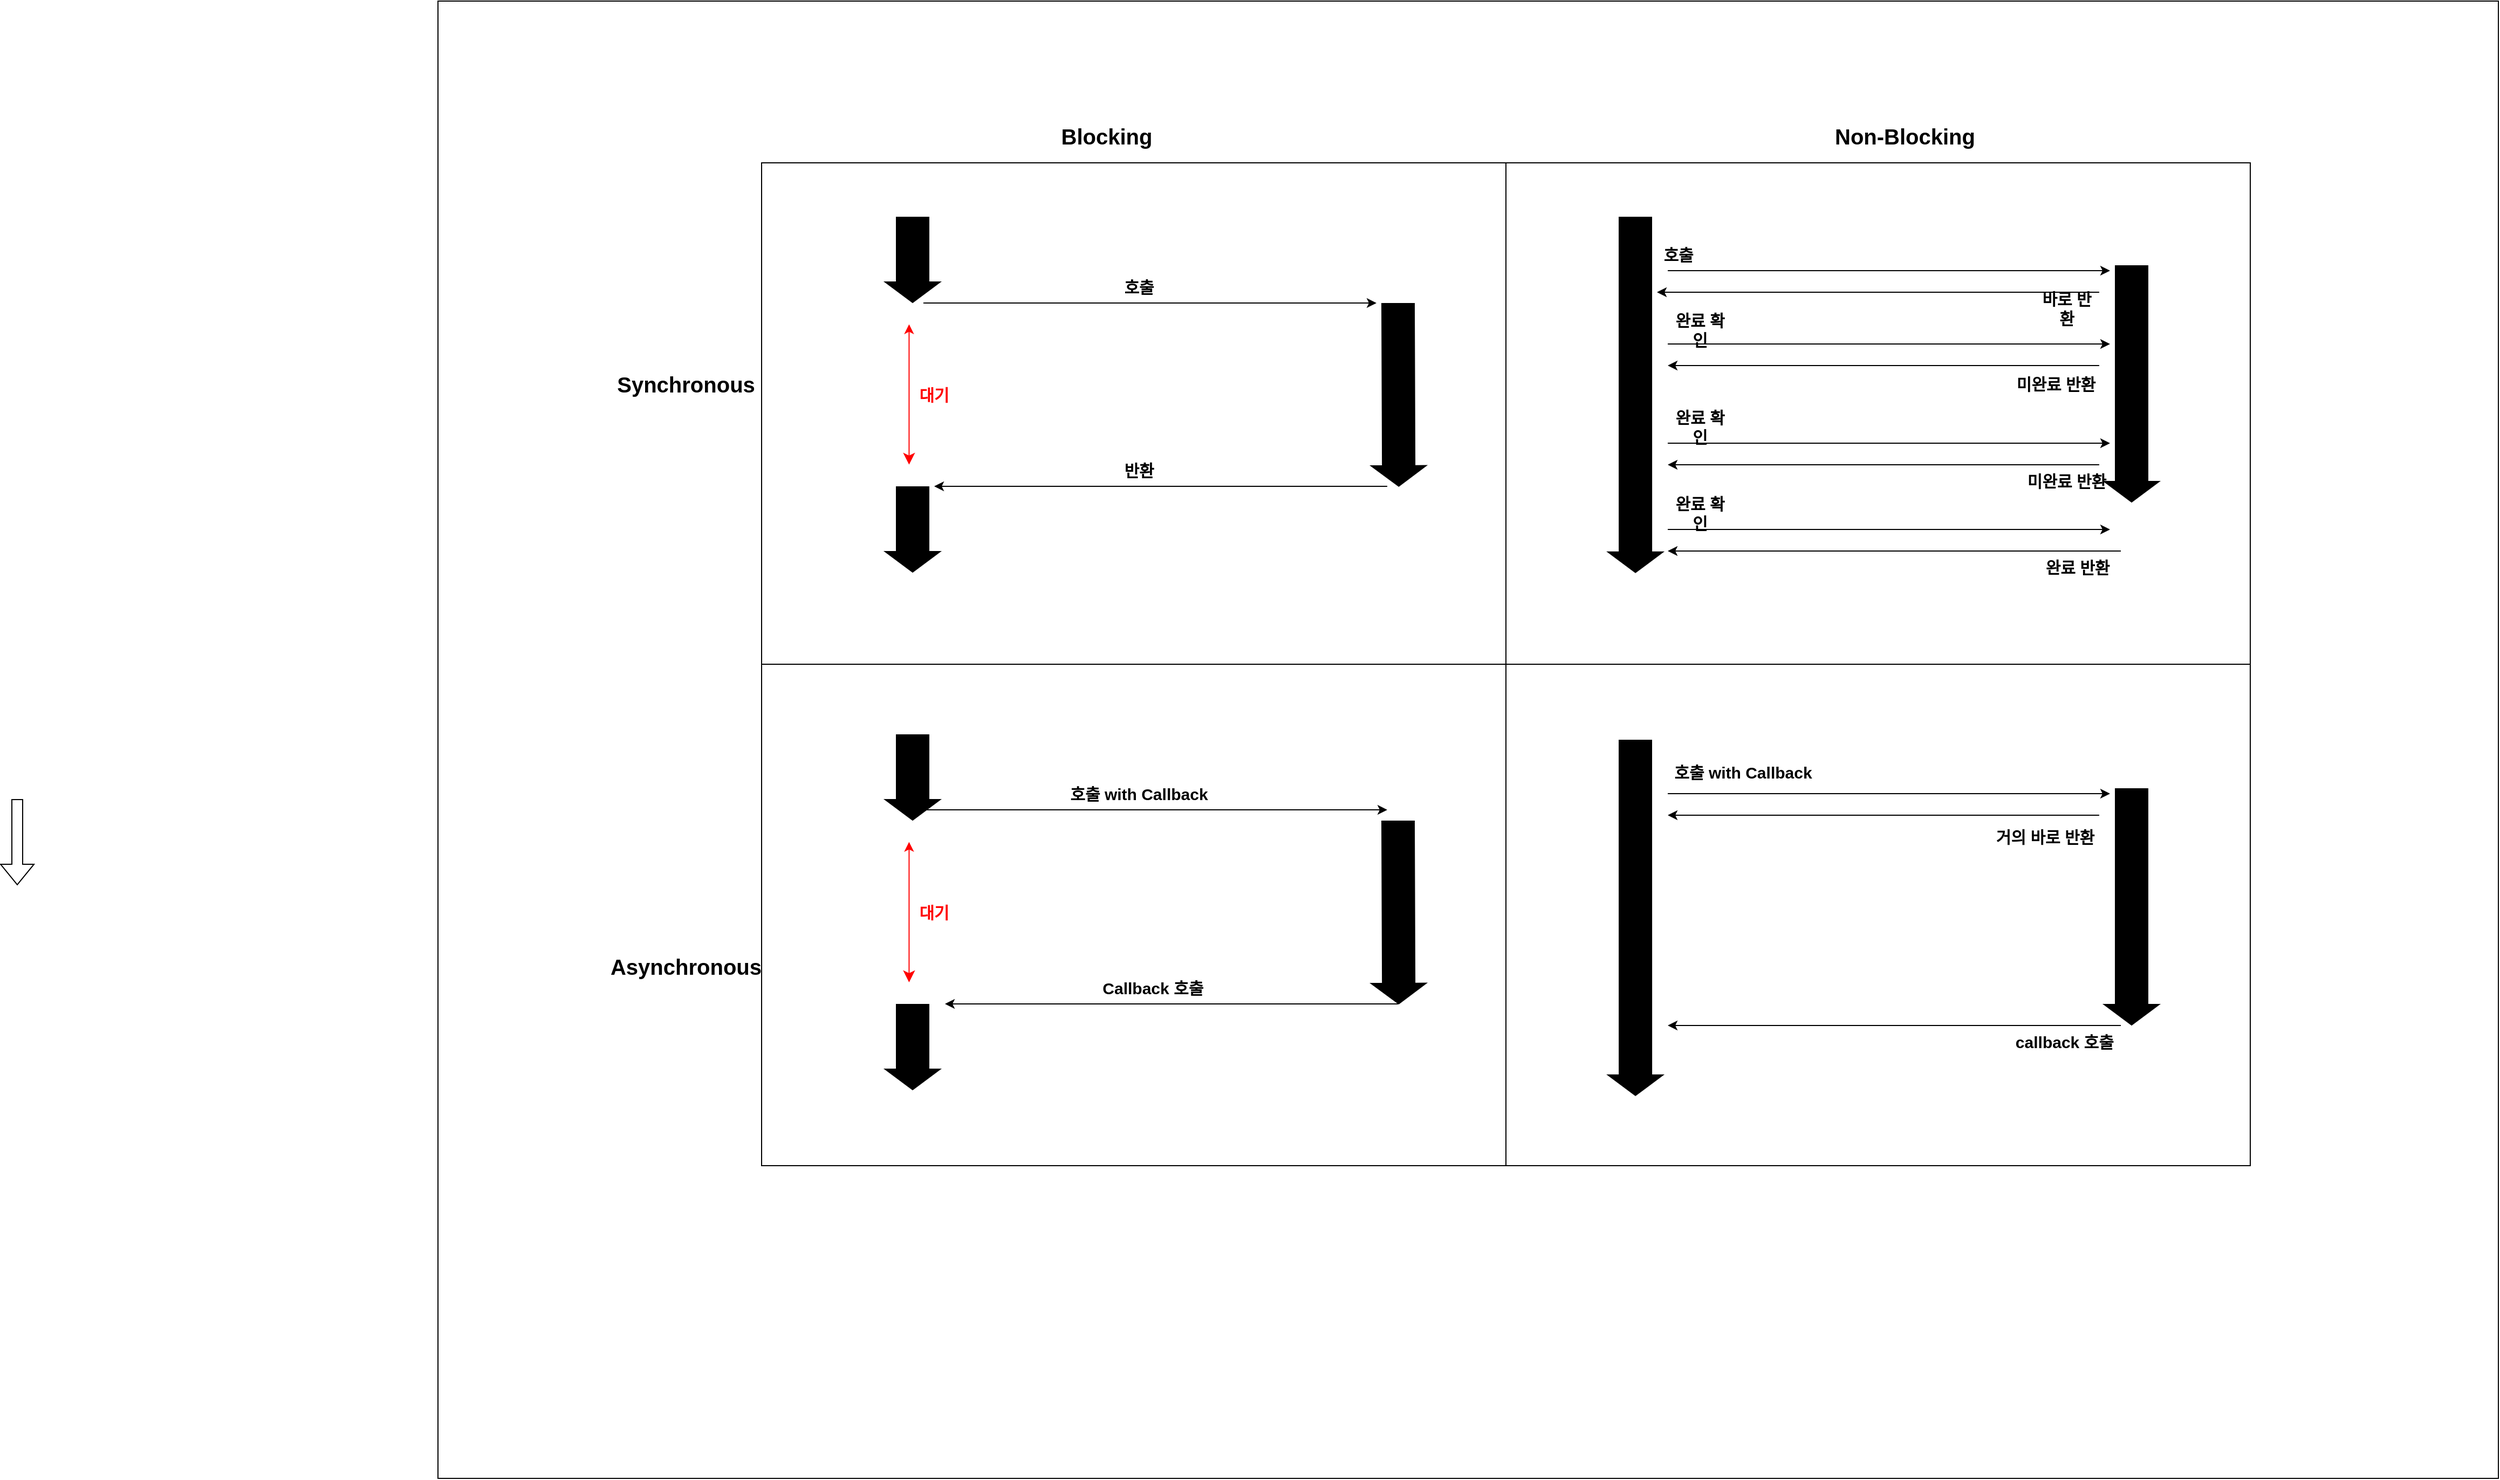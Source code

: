 <mxfile version="20.0.2" type="github"><diagram id="9GjAzQ_MQD_bmI8rPxt2" name="Page-1"><mxGraphModel dx="3546" dy="2207" grid="1" gridSize="10" guides="1" tooltips="1" connect="1" arrows="1" fold="1" page="1" pageScale="1" pageWidth="827" pageHeight="1169" math="0" shadow="0"><root><mxCell id="0"/><mxCell id="1" parent="0"/><mxCell id="zv9RMdwhtZbl4n2h7zKf-51" value="" style="rounded=0;whiteSpace=wrap;html=1;fontSize=15;fontColor=#FF0000;" vertex="1" parent="1"><mxGeometry x="-970" y="-100" width="1910" height="1370" as="geometry"/></mxCell><mxCell id="E8TJvpbb9usJtptrCl2P-3" value="" style="rounded=0;whiteSpace=wrap;html=1;" parent="1" vertex="1"><mxGeometry x="-670" y="50" width="1380" height="930" as="geometry"/></mxCell><mxCell id="87GqHbUhc2ajmrCI9H1D-1" value="" style="endArrow=none;html=1;rounded=0;entryX=0.5;entryY=0;entryDx=0;entryDy=0;exitX=0.5;exitY=1;exitDx=0;exitDy=0;" parent="1" source="E8TJvpbb9usJtptrCl2P-3" target="E8TJvpbb9usJtptrCl2P-3" edge="1"><mxGeometry width="50" height="50" relative="1" as="geometry"><mxPoint x="-240" y="580" as="sourcePoint"/><mxPoint x="-190" y="530" as="targetPoint"/></mxGeometry></mxCell><mxCell id="87GqHbUhc2ajmrCI9H1D-2" value="" style="endArrow=none;html=1;rounded=0;exitX=0;exitY=0.5;exitDx=0;exitDy=0;entryX=1;entryY=0.5;entryDx=0;entryDy=0;" parent="1" source="E8TJvpbb9usJtptrCl2P-3" target="E8TJvpbb9usJtptrCl2P-3" edge="1"><mxGeometry width="50" height="50" relative="1" as="geometry"><mxPoint x="-240" y="580" as="sourcePoint"/><mxPoint x="-190" y="530" as="targetPoint"/></mxGeometry></mxCell><mxCell id="87GqHbUhc2ajmrCI9H1D-3" value="&lt;font style=&quot;font-size: 20px;&quot;&gt;&lt;b&gt;Blocking&lt;/b&gt;&lt;/font&gt;" style="text;html=1;strokeColor=none;fillColor=none;align=center;verticalAlign=middle;whiteSpace=wrap;rounded=0;" parent="1" vertex="1"><mxGeometry x="-380" y="10" width="60" height="30" as="geometry"/></mxCell><mxCell id="87GqHbUhc2ajmrCI9H1D-7" value="&lt;font style=&quot;font-size: 20px;&quot;&gt;&lt;b&gt;Non-Blocking&lt;/b&gt;&lt;/font&gt;" style="text;html=1;strokeColor=none;fillColor=none;align=center;verticalAlign=middle;whiteSpace=wrap;rounded=0;" parent="1" vertex="1"><mxGeometry x="310" y="10" width="160" height="30" as="geometry"/></mxCell><mxCell id="87GqHbUhc2ajmrCI9H1D-8" value="&lt;font style=&quot;font-size: 20px;&quot;&gt;&lt;b&gt;Synchronous&lt;/b&gt;&lt;/font&gt;" style="text;html=1;strokeColor=none;fillColor=none;align=center;verticalAlign=middle;whiteSpace=wrap;rounded=0;" parent="1" vertex="1"><mxGeometry x="-770" y="240" width="60" height="30" as="geometry"/></mxCell><mxCell id="87GqHbUhc2ajmrCI9H1D-12" value="&lt;font style=&quot;font-size: 20px;&quot;&gt;&lt;b&gt;Asynchronous&lt;/b&gt;&lt;/font&gt;" style="text;html=1;strokeColor=none;fillColor=none;align=center;verticalAlign=middle;whiteSpace=wrap;rounded=0;" parent="1" vertex="1"><mxGeometry x="-770" y="780" width="60" height="30" as="geometry"/></mxCell><mxCell id="87GqHbUhc2ajmrCI9H1D-14" value="" style="shape=flexArrow;endArrow=classic;html=1;rounded=0;fontSize=20;" parent="1" edge="1"><mxGeometry width="50" height="50" relative="1" as="geometry"><mxPoint x="-1360" y="640" as="sourcePoint"/><mxPoint x="-1360" y="720" as="targetPoint"/></mxGeometry></mxCell><mxCell id="87GqHbUhc2ajmrCI9H1D-15" value="" style="shape=flexArrow;endArrow=classic;html=1;rounded=0;fontSize=20;strokeWidth=1;endSize=6;startSize=8;width=30;fillColor=#000000;" parent="1" edge="1"><mxGeometry width="50" height="50" relative="1" as="geometry"><mxPoint x="-530.0" y="100" as="sourcePoint"/><mxPoint x="-530.0" y="180" as="targetPoint"/></mxGeometry></mxCell><mxCell id="87GqHbUhc2ajmrCI9H1D-16" value="" style="shape=flexArrow;endArrow=classic;html=1;rounded=0;fontSize=20;width=30;fillColor=#000000;" parent="1" edge="1"><mxGeometry width="50" height="50" relative="1" as="geometry"><mxPoint x="-530.0" y="350" as="sourcePoint"/><mxPoint x="-530.0" y="430" as="targetPoint"/></mxGeometry></mxCell><mxCell id="87GqHbUhc2ajmrCI9H1D-17" value="" style="shape=flexArrow;endArrow=classic;html=1;rounded=0;fontSize=20;entryX=0.428;entryY=0.323;entryDx=0;entryDy=0;entryPerimeter=0;width=30;fillColor=#000000;" parent="1" target="E8TJvpbb9usJtptrCl2P-3" edge="1"><mxGeometry width="50" height="50" relative="1" as="geometry"><mxPoint x="-80" y="180.0" as="sourcePoint"/><mxPoint x="-80" y="260.0" as="targetPoint"/></mxGeometry></mxCell><mxCell id="zv9RMdwhtZbl4n2h7zKf-1" value="" style="endArrow=classic;html=1;rounded=0;" edge="1" parent="1"><mxGeometry width="50" height="50" relative="1" as="geometry"><mxPoint x="-520" y="180" as="sourcePoint"/><mxPoint x="-100" y="180" as="targetPoint"/></mxGeometry></mxCell><mxCell id="zv9RMdwhtZbl4n2h7zKf-2" value="" style="endArrow=classic;html=1;rounded=0;" edge="1" parent="1"><mxGeometry width="50" height="50" relative="1" as="geometry"><mxPoint x="-90" y="350" as="sourcePoint"/><mxPoint x="-510" y="350" as="targetPoint"/></mxGeometry></mxCell><mxCell id="zv9RMdwhtZbl4n2h7zKf-3" value="" style="shape=flexArrow;endArrow=classic;html=1;rounded=0;fontSize=20;entryX=0.587;entryY=0.409;entryDx=0;entryDy=0;entryPerimeter=0;width=30;fillColor=#000000;" edge="1" parent="1" target="E8TJvpbb9usJtptrCl2P-3"><mxGeometry width="50" height="50" relative="1" as="geometry"><mxPoint x="140" y="100" as="sourcePoint"/><mxPoint x="140" y="180" as="targetPoint"/></mxGeometry></mxCell><mxCell id="zv9RMdwhtZbl4n2h7zKf-5" value="" style="shape=flexArrow;endArrow=classic;html=1;rounded=0;fontSize=20;width=30;fillColor=#000000;" edge="1" parent="1"><mxGeometry width="50" height="50" relative="1" as="geometry"><mxPoint x="600" y="145" as="sourcePoint"/><mxPoint x="600" y="365" as="targetPoint"/></mxGeometry></mxCell><mxCell id="zv9RMdwhtZbl4n2h7zKf-6" value="" style="endArrow=classic;html=1;rounded=0;" edge="1" parent="1"><mxGeometry width="50" height="50" relative="1" as="geometry"><mxPoint x="170" y="150" as="sourcePoint"/><mxPoint x="580" y="150" as="targetPoint"/></mxGeometry></mxCell><mxCell id="zv9RMdwhtZbl4n2h7zKf-7" value="" style="endArrow=classic;html=1;rounded=0;" edge="1" parent="1"><mxGeometry width="50" height="50" relative="1" as="geometry"><mxPoint x="570" y="170" as="sourcePoint"/><mxPoint x="160" y="170" as="targetPoint"/></mxGeometry></mxCell><mxCell id="zv9RMdwhtZbl4n2h7zKf-8" value="" style="endArrow=classic;html=1;rounded=0;" edge="1" parent="1"><mxGeometry width="50" height="50" relative="1" as="geometry"><mxPoint x="170" y="218" as="sourcePoint"/><mxPoint x="580" y="218" as="targetPoint"/></mxGeometry></mxCell><mxCell id="zv9RMdwhtZbl4n2h7zKf-9" value="" style="endArrow=classic;html=1;rounded=0;" edge="1" parent="1"><mxGeometry width="50" height="50" relative="1" as="geometry"><mxPoint x="570" y="238" as="sourcePoint"/><mxPoint x="170" y="238" as="targetPoint"/></mxGeometry></mxCell><mxCell id="zv9RMdwhtZbl4n2h7zKf-12" value="" style="endArrow=classic;html=1;rounded=0;" edge="1" parent="1"><mxGeometry width="50" height="50" relative="1" as="geometry"><mxPoint x="170" y="310" as="sourcePoint"/><mxPoint x="580" y="310" as="targetPoint"/></mxGeometry></mxCell><mxCell id="zv9RMdwhtZbl4n2h7zKf-13" value="" style="endArrow=classic;html=1;rounded=0;" edge="1" parent="1"><mxGeometry width="50" height="50" relative="1" as="geometry"><mxPoint x="570" y="330" as="sourcePoint"/><mxPoint x="170" y="330" as="targetPoint"/></mxGeometry></mxCell><mxCell id="zv9RMdwhtZbl4n2h7zKf-14" value="" style="endArrow=classic;html=1;rounded=0;" edge="1" parent="1"><mxGeometry width="50" height="50" relative="1" as="geometry"><mxPoint x="170" y="390" as="sourcePoint"/><mxPoint x="580" y="390" as="targetPoint"/></mxGeometry></mxCell><mxCell id="zv9RMdwhtZbl4n2h7zKf-15" value="" style="endArrow=classic;html=1;rounded=0;" edge="1" parent="1"><mxGeometry width="50" height="50" relative="1" as="geometry"><mxPoint x="590" y="410.0" as="sourcePoint"/><mxPoint x="170" y="410" as="targetPoint"/></mxGeometry></mxCell><mxCell id="zv9RMdwhtZbl4n2h7zKf-16" value="" style="shape=flexArrow;endArrow=classic;html=1;rounded=0;fontSize=20;width=30;fillColor=#000000;" edge="1" parent="1"><mxGeometry width="50" height="50" relative="1" as="geometry"><mxPoint x="-530" y="580" as="sourcePoint"/><mxPoint x="-530" y="660" as="targetPoint"/></mxGeometry></mxCell><mxCell id="zv9RMdwhtZbl4n2h7zKf-17" value="" style="shape=flexArrow;endArrow=classic;html=1;rounded=0;fontSize=20;width=30;fillColor=#000000;" edge="1" parent="1"><mxGeometry width="50" height="50" relative="1" as="geometry"><mxPoint x="-530" y="830" as="sourcePoint"/><mxPoint x="-530" y="910" as="targetPoint"/></mxGeometry></mxCell><mxCell id="zv9RMdwhtZbl4n2h7zKf-18" value="" style="shape=flexArrow;endArrow=classic;html=1;rounded=0;fontSize=20;entryX=0.428;entryY=0.323;entryDx=0;entryDy=0;entryPerimeter=0;width=30;fillColor=#000000;" edge="1" parent="1"><mxGeometry width="50" height="50" relative="1" as="geometry"><mxPoint x="-80" y="660" as="sourcePoint"/><mxPoint x="-79.36" y="830.39" as="targetPoint"/></mxGeometry></mxCell><mxCell id="zv9RMdwhtZbl4n2h7zKf-21" value="" style="endArrow=classic;html=1;rounded=0;" edge="1" parent="1"><mxGeometry width="50" height="50" relative="1" as="geometry"><mxPoint x="-520" y="650" as="sourcePoint"/><mxPoint x="-90" y="650" as="targetPoint"/></mxGeometry></mxCell><mxCell id="zv9RMdwhtZbl4n2h7zKf-22" value="" style="endArrow=classic;html=1;rounded=0;" edge="1" parent="1"><mxGeometry width="50" height="50" relative="1" as="geometry"><mxPoint x="-80" y="830" as="sourcePoint"/><mxPoint x="-500" y="830" as="targetPoint"/></mxGeometry></mxCell><mxCell id="zv9RMdwhtZbl4n2h7zKf-23" value="" style="shape=flexArrow;endArrow=classic;html=1;rounded=0;fontSize=20;entryX=0.587;entryY=0.409;entryDx=0;entryDy=0;entryPerimeter=0;width=30;fillColor=#000000;" edge="1" parent="1"><mxGeometry width="50" height="50" relative="1" as="geometry"><mxPoint x="140" y="585" as="sourcePoint"/><mxPoint x="140.06" y="915.37" as="targetPoint"/></mxGeometry></mxCell><mxCell id="zv9RMdwhtZbl4n2h7zKf-24" value="" style="shape=flexArrow;endArrow=classic;html=1;rounded=0;fontSize=20;width=30;fillColor=#000000;" edge="1" parent="1"><mxGeometry width="50" height="50" relative="1" as="geometry"><mxPoint x="600" y="630" as="sourcePoint"/><mxPoint x="600" y="850" as="targetPoint"/></mxGeometry></mxCell><mxCell id="zv9RMdwhtZbl4n2h7zKf-25" value="" style="endArrow=classic;html=1;rounded=0;" edge="1" parent="1"><mxGeometry width="50" height="50" relative="1" as="geometry"><mxPoint x="170" y="635" as="sourcePoint"/><mxPoint x="580" y="635" as="targetPoint"/></mxGeometry></mxCell><mxCell id="zv9RMdwhtZbl4n2h7zKf-26" value="" style="endArrow=classic;html=1;rounded=0;" edge="1" parent="1"><mxGeometry width="50" height="50" relative="1" as="geometry"><mxPoint x="570" y="655" as="sourcePoint"/><mxPoint x="170" y="655" as="targetPoint"/></mxGeometry></mxCell><mxCell id="zv9RMdwhtZbl4n2h7zKf-27" value="" style="endArrow=classic;html=1;rounded=0;" edge="1" parent="1"><mxGeometry width="50" height="50" relative="1" as="geometry"><mxPoint x="590" y="850" as="sourcePoint"/><mxPoint x="170" y="850" as="targetPoint"/></mxGeometry></mxCell><mxCell id="zv9RMdwhtZbl4n2h7zKf-30" value="&lt;b&gt;&lt;font style=&quot;font-size: 15px;&quot;&gt;호출&lt;/font&gt;&lt;/b&gt;" style="text;html=1;strokeColor=none;fillColor=none;align=center;verticalAlign=middle;whiteSpace=wrap;rounded=0;" vertex="1" parent="1"><mxGeometry x="-350" y="150" width="60" height="30" as="geometry"/></mxCell><mxCell id="zv9RMdwhtZbl4n2h7zKf-31" value="&lt;b&gt;&lt;font style=&quot;font-size: 15px;&quot;&gt;반환&lt;/font&gt;&lt;/b&gt;" style="text;html=1;strokeColor=none;fillColor=none;align=center;verticalAlign=middle;whiteSpace=wrap;rounded=0;" vertex="1" parent="1"><mxGeometry x="-350" y="320" width="60" height="30" as="geometry"/></mxCell><mxCell id="zv9RMdwhtZbl4n2h7zKf-32" value="&lt;b&gt;&lt;font style=&quot;font-size: 15px;&quot;&gt;호출 with Callback&lt;/font&gt;&lt;/b&gt;" style="text;html=1;strokeColor=none;fillColor=none;align=center;verticalAlign=middle;whiteSpace=wrap;rounded=0;" vertex="1" parent="1"><mxGeometry x="-395" y="620" width="150" height="30" as="geometry"/></mxCell><mxCell id="zv9RMdwhtZbl4n2h7zKf-33" value="&lt;b&gt;&lt;font style=&quot;font-size: 15px;&quot;&gt;Callback 호출&amp;nbsp;&lt;/font&gt;&lt;/b&gt;" style="text;html=1;strokeColor=none;fillColor=none;align=center;verticalAlign=middle;whiteSpace=wrap;rounded=0;" vertex="1" parent="1"><mxGeometry x="-360" y="800" width="110" height="30" as="geometry"/></mxCell><mxCell id="zv9RMdwhtZbl4n2h7zKf-34" value="" style="endArrow=classic;startArrow=classic;html=1;rounded=0;fontSize=15;startSize=8;endSize=6;strokeWidth=1;fillColor=#000000;entryX=0.094;entryY=0.161;entryDx=0;entryDy=0;entryPerimeter=0;exitX=0.094;exitY=0.301;exitDx=0;exitDy=0;exitPerimeter=0;strokeColor=#FF0000;" edge="1" parent="1"><mxGeometry width="50" height="50" relative="1" as="geometry"><mxPoint x="-533.28" y="329.93" as="sourcePoint"/><mxPoint x="-533.28" y="199.73" as="targetPoint"/></mxGeometry></mxCell><mxCell id="zv9RMdwhtZbl4n2h7zKf-36" value="&lt;b&gt;&lt;font color=&quot;#ff0000&quot; style=&quot;font-size: 15px;&quot;&gt;대기&lt;/font&gt;&lt;/b&gt;" style="text;html=1;strokeColor=none;fillColor=none;align=center;verticalAlign=middle;whiteSpace=wrap;rounded=0;" vertex="1" parent="1"><mxGeometry x="-540" y="250" width="60" height="30" as="geometry"/></mxCell><mxCell id="zv9RMdwhtZbl4n2h7zKf-37" value="" style="endArrow=classic;startArrow=classic;html=1;rounded=0;fontSize=15;startSize=8;endSize=6;strokeWidth=1;fillColor=#000000;entryX=0.094;entryY=0.161;entryDx=0;entryDy=0;entryPerimeter=0;exitX=0.094;exitY=0.301;exitDx=0;exitDy=0;exitPerimeter=0;strokeColor=#FF0000;" edge="1" parent="1"><mxGeometry width="50" height="50" relative="1" as="geometry"><mxPoint x="-533.28" y="810" as="sourcePoint"/><mxPoint x="-533.28" y="679.8" as="targetPoint"/></mxGeometry></mxCell><mxCell id="zv9RMdwhtZbl4n2h7zKf-38" value="&lt;b&gt;&lt;font color=&quot;#ff0000&quot; style=&quot;font-size: 15px;&quot;&gt;대기&lt;/font&gt;&lt;/b&gt;" style="text;html=1;strokeColor=none;fillColor=none;align=center;verticalAlign=middle;whiteSpace=wrap;rounded=0;" vertex="1" parent="1"><mxGeometry x="-540" y="730.07" width="60" height="30" as="geometry"/></mxCell><mxCell id="zv9RMdwhtZbl4n2h7zKf-39" value="&lt;b&gt;&lt;font style=&quot;font-size: 15px;&quot;&gt;호출&lt;/font&gt;&lt;/b&gt;" style="text;html=1;strokeColor=none;fillColor=none;align=center;verticalAlign=middle;whiteSpace=wrap;rounded=0;" vertex="1" parent="1"><mxGeometry x="150" y="120" width="60" height="30" as="geometry"/></mxCell><mxCell id="zv9RMdwhtZbl4n2h7zKf-40" value="&lt;span style=&quot;font-size: 15px;&quot;&gt;&lt;b&gt;바로 반환&lt;/b&gt;&lt;/span&gt;" style="text;html=1;strokeColor=none;fillColor=none;align=center;verticalAlign=middle;whiteSpace=wrap;rounded=0;" vertex="1" parent="1"><mxGeometry x="510" y="170" width="60" height="30" as="geometry"/></mxCell><mxCell id="zv9RMdwhtZbl4n2h7zKf-41" value="&lt;span style=&quot;font-size: 15px;&quot;&gt;&lt;b&gt;완료 확인&lt;/b&gt;&lt;/span&gt;" style="text;html=1;strokeColor=none;fillColor=none;align=center;verticalAlign=middle;whiteSpace=wrap;rounded=0;" vertex="1" parent="1"><mxGeometry x="170" y="190" width="60" height="30" as="geometry"/></mxCell><mxCell id="zv9RMdwhtZbl4n2h7zKf-42" value="&lt;span style=&quot;font-size: 15px;&quot;&gt;&lt;b&gt;미완료 반환&lt;/b&gt;&lt;/span&gt;" style="text;html=1;strokeColor=none;fillColor=none;align=center;verticalAlign=middle;whiteSpace=wrap;rounded=0;" vertex="1" parent="1"><mxGeometry x="490" y="240" width="80" height="30" as="geometry"/></mxCell><mxCell id="zv9RMdwhtZbl4n2h7zKf-43" value="&lt;span style=&quot;font-size: 15px;&quot;&gt;&lt;b&gt;미완료 반환&lt;/b&gt;&lt;/span&gt;" style="text;html=1;strokeColor=none;fillColor=none;align=center;verticalAlign=middle;whiteSpace=wrap;rounded=0;" vertex="1" parent="1"><mxGeometry x="500" y="330" width="80" height="30" as="geometry"/></mxCell><mxCell id="zv9RMdwhtZbl4n2h7zKf-44" value="&lt;span style=&quot;font-size: 15px;&quot;&gt;&lt;b&gt;완료 확인&lt;/b&gt;&lt;/span&gt;" style="text;html=1;strokeColor=none;fillColor=none;align=center;verticalAlign=middle;whiteSpace=wrap;rounded=0;" vertex="1" parent="1"><mxGeometry x="170" y="280" width="60" height="30" as="geometry"/></mxCell><mxCell id="zv9RMdwhtZbl4n2h7zKf-45" value="&lt;span style=&quot;font-size: 15px;&quot;&gt;&lt;b&gt;완료 확인&lt;/b&gt;&lt;/span&gt;" style="text;html=1;strokeColor=none;fillColor=none;align=center;verticalAlign=middle;whiteSpace=wrap;rounded=0;" vertex="1" parent="1"><mxGeometry x="170" y="360" width="60" height="30" as="geometry"/></mxCell><mxCell id="zv9RMdwhtZbl4n2h7zKf-46" value="&lt;span style=&quot;font-size: 15px;&quot;&gt;&lt;b&gt;완료 반환&lt;/b&gt;&lt;/span&gt;" style="text;html=1;strokeColor=none;fillColor=none;align=center;verticalAlign=middle;whiteSpace=wrap;rounded=0;" vertex="1" parent="1"><mxGeometry x="510" y="410" width="80" height="30" as="geometry"/></mxCell><mxCell id="zv9RMdwhtZbl4n2h7zKf-47" value="&lt;b&gt;&lt;font style=&quot;font-size: 15px;&quot;&gt;호출 with Callback&lt;/font&gt;&lt;/b&gt;" style="text;html=1;strokeColor=none;fillColor=none;align=center;verticalAlign=middle;whiteSpace=wrap;rounded=0;" vertex="1" parent="1"><mxGeometry x="170" y="600" width="140" height="30" as="geometry"/></mxCell><mxCell id="zv9RMdwhtZbl4n2h7zKf-48" value="&lt;span style=&quot;font-size: 15px;&quot;&gt;&lt;b&gt;거의 바로 반환&lt;/b&gt;&lt;/span&gt;" style="text;html=1;strokeColor=none;fillColor=none;align=center;verticalAlign=middle;whiteSpace=wrap;rounded=0;" vertex="1" parent="1"><mxGeometry x="470" y="660" width="100" height="30" as="geometry"/></mxCell><mxCell id="zv9RMdwhtZbl4n2h7zKf-50" value="&lt;span style=&quot;font-size: 15px;&quot;&gt;&lt;b&gt;callback 호출&amp;nbsp;&lt;/b&gt;&lt;/span&gt;" style="text;html=1;strokeColor=none;fillColor=none;align=center;verticalAlign=middle;whiteSpace=wrap;rounded=0;" vertex="1" parent="1"><mxGeometry x="490" y="850" width="100" height="30" as="geometry"/></mxCell></root></mxGraphModel></diagram></mxfile>